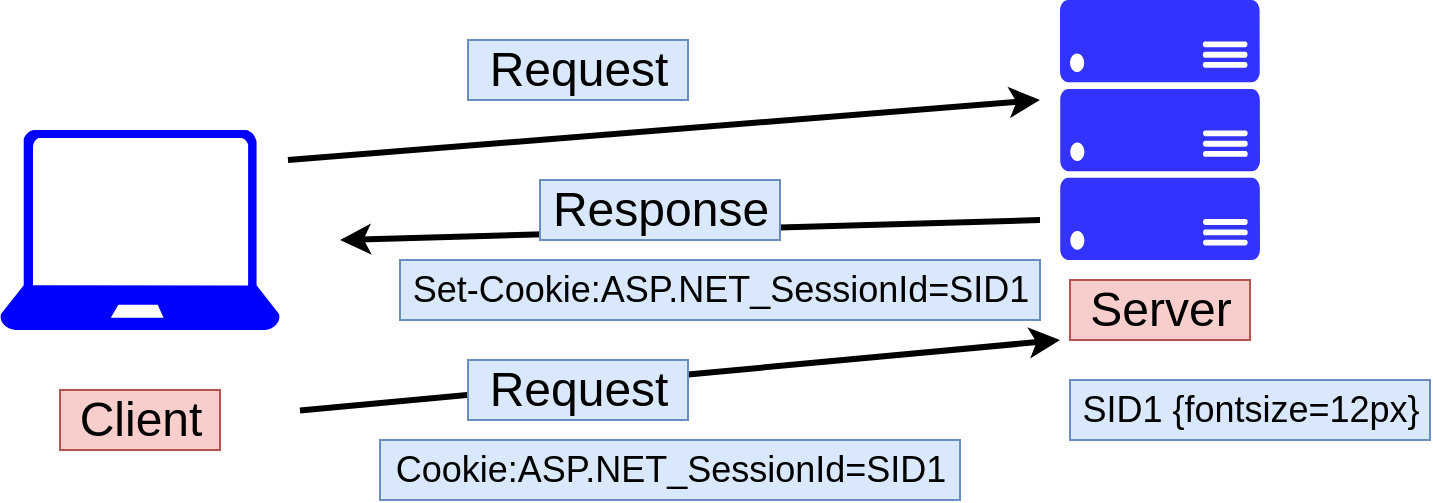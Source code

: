 <mxfile version="13.6.4" type="device"><diagram id="3qWHWeXHcPGH3-4OxNG8" name="Page-1"><mxGraphModel dx="1038" dy="627" grid="1" gridSize="10" guides="1" tooltips="1" connect="1" arrows="1" fold="1" page="1" pageScale="1" pageWidth="827" pageHeight="1169" math="0" shadow="0"><root><mxCell id="0"/><mxCell id="1" parent="0"/><mxCell id="fKChZid0cGFs2L4SNkLi-3" value="" style="verticalLabelPosition=bottom;html=1;verticalAlign=top;align=center;strokeColor=none;shape=mxgraph.azure.laptop;pointerEvents=1;fillColor=#0000FF;" vertex="1" parent="1"><mxGeometry x="70" y="145" width="140" height="100" as="geometry"/></mxCell><mxCell id="fKChZid0cGFs2L4SNkLi-5" value="Client" style="text;html=1;align=center;verticalAlign=middle;resizable=0;points=[];autosize=1;fillColor=#f8cecc;strokeColor=#b85450;fontSize=24;" vertex="1" parent="1"><mxGeometry x="100" y="275" width="80" height="30" as="geometry"/></mxCell><mxCell id="fKChZid0cGFs2L4SNkLi-7" value="Server" style="text;html=1;align=center;verticalAlign=middle;resizable=0;points=[];autosize=1;fillColor=#f8cecc;strokeColor=#b85450;fontSize=24;" vertex="1" parent="1"><mxGeometry x="605" y="220" width="90" height="30" as="geometry"/></mxCell><mxCell id="fKChZid0cGFs2L4SNkLi-8" value="" style="verticalLabelPosition=bottom;html=1;verticalAlign=top;align=center;strokeColor=none;shape=mxgraph.azure.server_rack;fillColor=#3333FF;" vertex="1" parent="1"><mxGeometry x="600" y="80" width="100" height="130" as="geometry"/></mxCell><mxCell id="fKChZid0cGFs2L4SNkLi-19" value="" style="endArrow=classic;html=1;fontSize=24;strokeWidth=3;" edge="1" parent="1"><mxGeometry width="50" height="50" relative="1" as="geometry"><mxPoint x="214" y="160" as="sourcePoint"/><mxPoint x="590" y="130" as="targetPoint"/></mxGeometry></mxCell><mxCell id="fKChZid0cGFs2L4SNkLi-20" value="Request" style="text;html=1;align=center;verticalAlign=middle;resizable=0;points=[];autosize=1;fillColor=#dae8fc;strokeColor=#6c8ebf;fontSize=24;" vertex="1" parent="1"><mxGeometry x="304" y="100" width="110" height="30" as="geometry"/></mxCell><mxCell id="fKChZid0cGFs2L4SNkLi-22" value="Set-Cookie:ASP.NET_SessionId=SID1" style="text;html=1;align=center;verticalAlign=middle;resizable=0;points=[];autosize=1;fillColor=#dae8fc;strokeColor=#6c8ebf;fontSize=18;" vertex="1" parent="1"><mxGeometry x="270" y="210" width="320" height="30" as="geometry"/></mxCell><mxCell id="fKChZid0cGFs2L4SNkLi-24" value="Cookie:ASP.NET_SessionId=SID1" style="text;html=1;align=center;verticalAlign=middle;resizable=0;points=[];autosize=1;fillColor=#dae8fc;strokeColor=#6c8ebf;fontSize=18;" vertex="1" parent="1"><mxGeometry x="260" y="300" width="290" height="30" as="geometry"/></mxCell><mxCell id="fKChZid0cGFs2L4SNkLi-25" value="SID1 {fontsize=12px}" style="text;html=1;align=center;verticalAlign=middle;resizable=0;points=[];autosize=1;fillColor=#dae8fc;strokeColor=#6c8ebf;fontSize=18;" vertex="1" parent="1"><mxGeometry x="605" y="270" width="180" height="30" as="geometry"/></mxCell><mxCell id="fKChZid0cGFs2L4SNkLi-26" value="" style="endArrow=classic;html=1;fontSize=24;strokeWidth=3;" edge="1" parent="1"><mxGeometry width="50" height="50" relative="1" as="geometry"><mxPoint x="590" y="190" as="sourcePoint"/><mxPoint x="240" y="200" as="targetPoint"/></mxGeometry></mxCell><mxCell id="fKChZid0cGFs2L4SNkLi-27" value="" style="endArrow=classic;html=1;fontSize=24;strokeWidth=3;exitX=1.029;exitY=0.452;exitDx=0;exitDy=0;exitPerimeter=0;" edge="1" parent="1"><mxGeometry width="50" height="50" relative="1" as="geometry"><mxPoint x="220.0" y="285.2" as="sourcePoint"/><mxPoint x="600" y="250" as="targetPoint"/></mxGeometry></mxCell><mxCell id="fKChZid0cGFs2L4SNkLi-21" value="Response" style="text;html=1;align=center;verticalAlign=middle;resizable=0;points=[];autosize=1;fillColor=#dae8fc;strokeColor=#6c8ebf;fontSize=24;" vertex="1" parent="1"><mxGeometry x="340" y="170" width="120" height="30" as="geometry"/></mxCell><mxCell id="fKChZid0cGFs2L4SNkLi-23" value="Request" style="text;html=1;align=center;verticalAlign=middle;resizable=0;points=[];autosize=1;fillColor=#dae8fc;strokeColor=#6c8ebf;fontSize=24;" vertex="1" parent="1"><mxGeometry x="304" y="260" width="110" height="30" as="geometry"/></mxCell></root></mxGraphModel></diagram></mxfile>